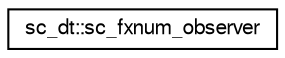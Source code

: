 digraph "Graphical Class Hierarchy"
{
  edge [fontname="FreeSans",fontsize="10",labelfontname="FreeSans",labelfontsize="10"];
  node [fontname="FreeSans",fontsize="10",shape=record];
  rankdir="LR";
  Node0 [label="sc_dt::sc_fxnum_observer",height=0.2,width=0.4,color="black", fillcolor="white", style="filled",URL="$a01568.html"];
}
